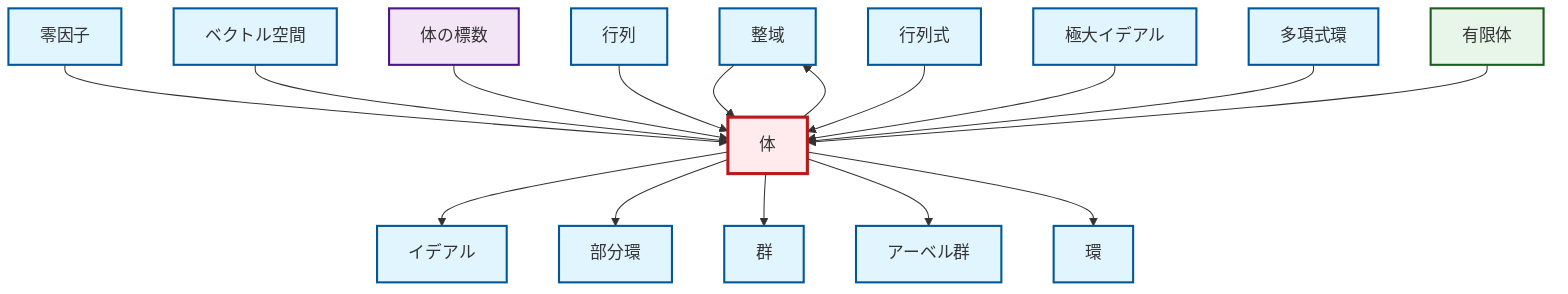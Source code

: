 graph TD
    classDef definition fill:#e1f5fe,stroke:#01579b,stroke-width:2px
    classDef theorem fill:#f3e5f5,stroke:#4a148c,stroke-width:2px
    classDef axiom fill:#fff3e0,stroke:#e65100,stroke-width:2px
    classDef example fill:#e8f5e9,stroke:#1b5e20,stroke-width:2px
    classDef current fill:#ffebee,stroke:#b71c1c,stroke-width:3px
    def-integral-domain["整域"]:::definition
    def-field["体"]:::definition
    def-ring["環"]:::definition
    ex-finite-field["有限体"]:::example
    def-vector-space["ベクトル空間"]:::definition
    def-zero-divisor["零因子"]:::definition
    def-maximal-ideal["極大イデアル"]:::definition
    def-polynomial-ring["多項式環"]:::definition
    def-ideal["イデアル"]:::definition
    def-abelian-group["アーベル群"]:::definition
    def-group["群"]:::definition
    def-matrix["行列"]:::definition
    def-determinant["行列式"]:::definition
    def-subring["部分環"]:::definition
    thm-field-characteristic["体の標数"]:::theorem
    def-field --> def-ideal
    def-zero-divisor --> def-field
    def-integral-domain --> def-field
    def-vector-space --> def-field
    thm-field-characteristic --> def-field
    def-matrix --> def-field
    def-field --> def-subring
    def-determinant --> def-field
    def-maximal-ideal --> def-field
    def-field --> def-integral-domain
    def-field --> def-group
    def-polynomial-ring --> def-field
    ex-finite-field --> def-field
    def-field --> def-abelian-group
    def-field --> def-ring
    class def-field current